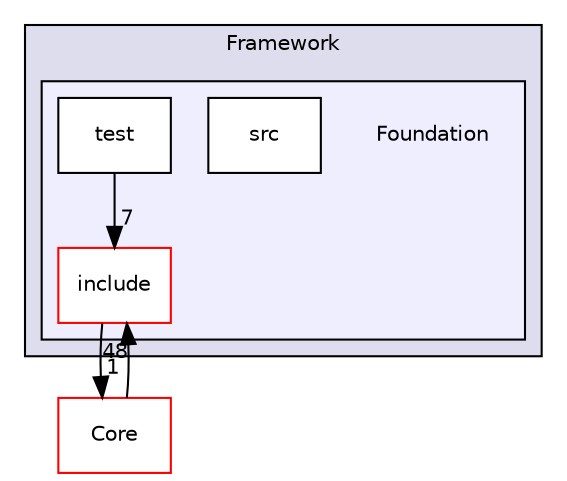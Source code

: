 digraph "/home/travis/build/AliceO2Group/AliceO2/Framework/Foundation" {
  bgcolor=transparent;
  compound=true
  node [ fontsize="10", fontname="Helvetica"];
  edge [ labelfontsize="10", labelfontname="Helvetica"];
  subgraph clusterdir_bcbb2cf9a3d3d83e5515c82071a07177 {
    graph [ bgcolor="#ddddee", pencolor="black", label="Framework" fontname="Helvetica", fontsize="10", URL="dir_bcbb2cf9a3d3d83e5515c82071a07177.html"]
  subgraph clusterdir_5d813cdce1e9826318f2aba62999ca51 {
    graph [ bgcolor="#eeeeff", pencolor="black", label="" URL="dir_5d813cdce1e9826318f2aba62999ca51.html"];
    dir_5d813cdce1e9826318f2aba62999ca51 [shape=plaintext label="Foundation"];
    dir_2149e35c2fe28abbf0579dda947093eb [shape=box label="include" color="red" fillcolor="white" style="filled" URL="dir_2149e35c2fe28abbf0579dda947093eb.html"];
    dir_bc3f664de048342354d18f22b036e4d3 [shape=box label="src" color="black" fillcolor="white" style="filled" URL="dir_bc3f664de048342354d18f22b036e4d3.html"];
    dir_9a842f13a42f8766b0db86352f7778b8 [shape=box label="test" color="black" fillcolor="white" style="filled" URL="dir_9a842f13a42f8766b0db86352f7778b8.html"];
  }
  }
  dir_9f165b2481dacfe69aa54d326bd5cd47 [shape=box label="Core" color="red" URL="dir_9f165b2481dacfe69aa54d326bd5cd47.html"];
  dir_9a842f13a42f8766b0db86352f7778b8->dir_2149e35c2fe28abbf0579dda947093eb [headlabel="7", labeldistance=1.5 headhref="dir_000719_000716.html"];
  dir_9f165b2481dacfe69aa54d326bd5cd47->dir_2149e35c2fe28abbf0579dda947093eb [headlabel="48", labeldistance=1.5 headhref="dir_000710_000716.html"];
  dir_2149e35c2fe28abbf0579dda947093eb->dir_9f165b2481dacfe69aa54d326bd5cd47 [headlabel="1", labeldistance=1.5 headhref="dir_000716_000710.html"];
}
